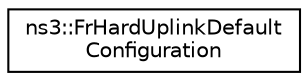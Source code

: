 digraph "Graphical Class Hierarchy"
{
 // LATEX_PDF_SIZE
  edge [fontname="Helvetica",fontsize="10",labelfontname="Helvetica",labelfontsize="10"];
  node [fontname="Helvetica",fontsize="10",shape=record];
  rankdir="LR";
  Node0 [label="ns3::FrHardUplinkDefault\lConfiguration",height=0.2,width=0.4,color="black", fillcolor="white", style="filled",URL="$structns3_1_1_fr_hard_uplink_default_configuration.html",tooltip="FrHardUplinkDefaultConfiguration structure."];
}

